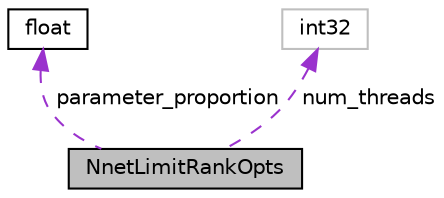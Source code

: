 digraph "NnetLimitRankOpts"
{
  edge [fontname="Helvetica",fontsize="10",labelfontname="Helvetica",labelfontsize="10"];
  node [fontname="Helvetica",fontsize="10",shape=record];
  Node1 [label="NnetLimitRankOpts",height=0.2,width=0.4,color="black", fillcolor="grey75", style="filled", fontcolor="black"];
  Node2 -> Node1 [dir="back",color="darkorchid3",fontsize="10",style="dashed",label=" parameter_proportion" ,fontname="Helvetica"];
  Node2 [label="float",height=0.2,width=0.4,color="black", fillcolor="white", style="filled",URL="$classfloat.html"];
  Node3 -> Node1 [dir="back",color="darkorchid3",fontsize="10",style="dashed",label=" num_threads" ,fontname="Helvetica"];
  Node3 [label="int32",height=0.2,width=0.4,color="grey75", fillcolor="white", style="filled"];
}
